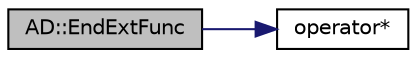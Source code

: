 digraph "AD::EndExtFunc"
{
  edge [fontname="Helvetica",fontsize="10",labelfontname="Helvetica",labelfontsize="10"];
  node [fontname="Helvetica",fontsize="10",shape=record];
  rankdir="LR";
  Node26 [label="AD::EndExtFunc",height=0.2,width=0.4,color="black", fillcolor="grey75", style="filled", fontcolor="black"];
  Node26 -> Node27 [color="midnightblue",fontsize="10",style="solid",fontname="Helvetica"];
  Node27 [label="operator*",height=0.2,width=0.4,color="black", fillcolor="white", style="filled",URL="$_c_sys_vector_8hpp.html#a400fe5fd9725dad4455f43b9f9e154b0",tooltip="scalar * vector multiplication operator "];
}
